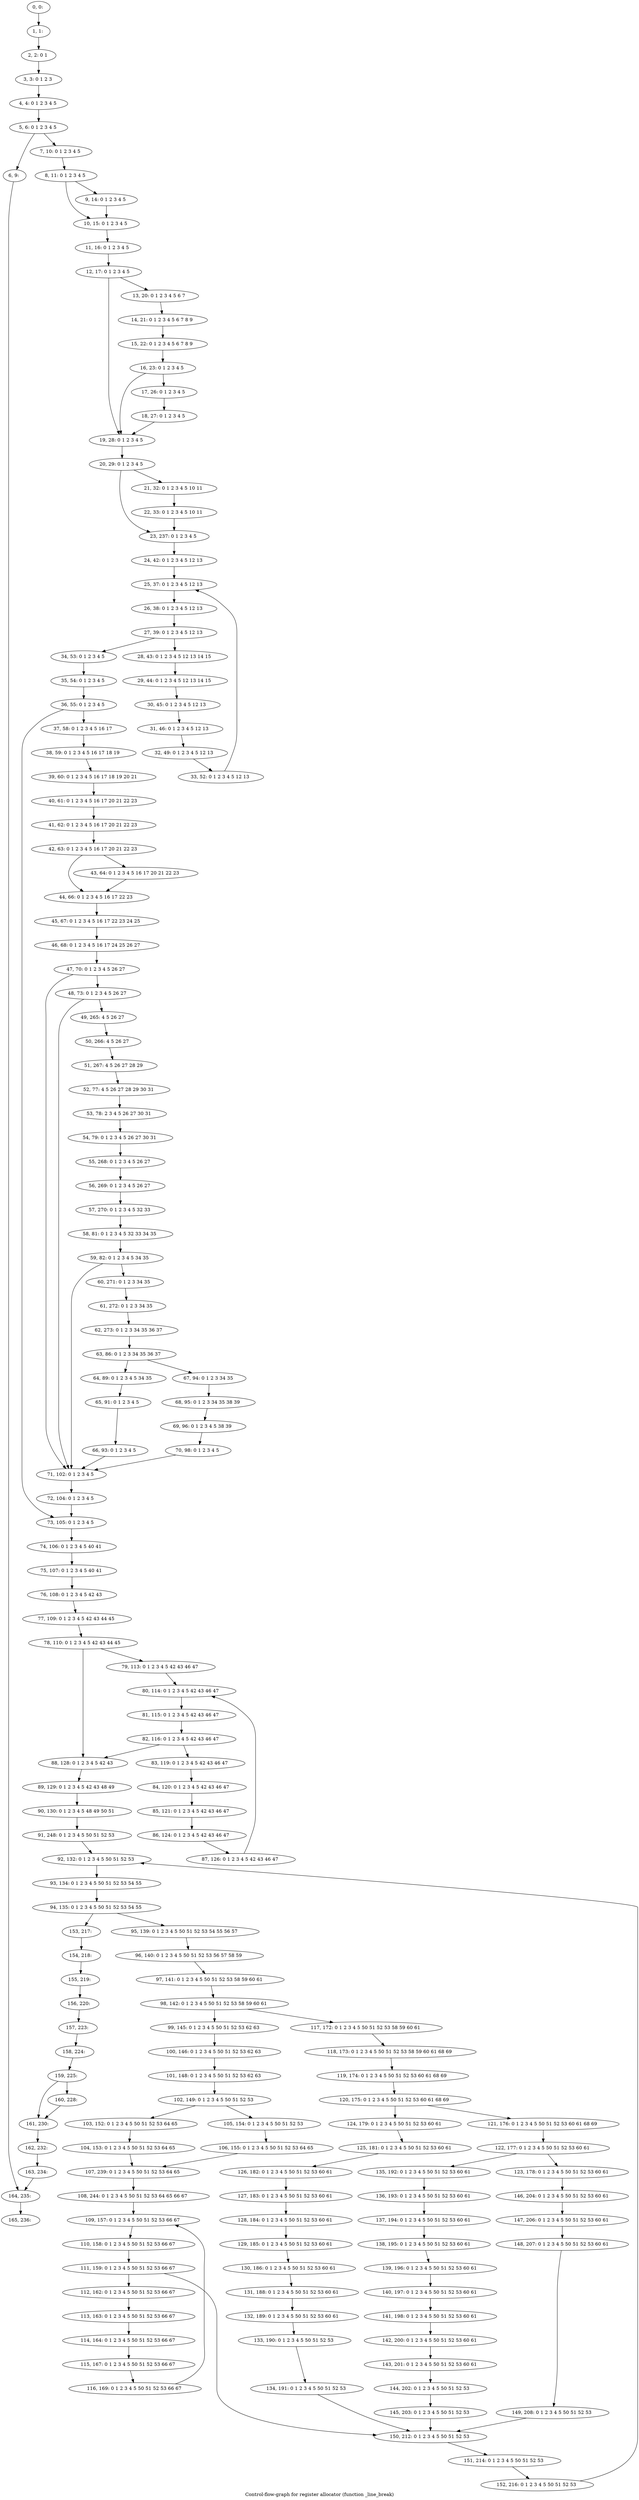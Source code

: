 digraph G {
graph [label="Control-flow-graph for register allocator (function _line_break)"]
0[label="0, 0: "];
1[label="1, 1: "];
2[label="2, 2: 0 1 "];
3[label="3, 3: 0 1 2 3 "];
4[label="4, 4: 0 1 2 3 4 5 "];
5[label="5, 6: 0 1 2 3 4 5 "];
6[label="6, 9: "];
7[label="7, 10: 0 1 2 3 4 5 "];
8[label="8, 11: 0 1 2 3 4 5 "];
9[label="9, 14: 0 1 2 3 4 5 "];
10[label="10, 15: 0 1 2 3 4 5 "];
11[label="11, 16: 0 1 2 3 4 5 "];
12[label="12, 17: 0 1 2 3 4 5 "];
13[label="13, 20: 0 1 2 3 4 5 6 7 "];
14[label="14, 21: 0 1 2 3 4 5 6 7 8 9 "];
15[label="15, 22: 0 1 2 3 4 5 6 7 8 9 "];
16[label="16, 23: 0 1 2 3 4 5 "];
17[label="17, 26: 0 1 2 3 4 5 "];
18[label="18, 27: 0 1 2 3 4 5 "];
19[label="19, 28: 0 1 2 3 4 5 "];
20[label="20, 29: 0 1 2 3 4 5 "];
21[label="21, 32: 0 1 2 3 4 5 10 11 "];
22[label="22, 33: 0 1 2 3 4 5 10 11 "];
23[label="23, 237: 0 1 2 3 4 5 "];
24[label="24, 42: 0 1 2 3 4 5 12 13 "];
25[label="25, 37: 0 1 2 3 4 5 12 13 "];
26[label="26, 38: 0 1 2 3 4 5 12 13 "];
27[label="27, 39: 0 1 2 3 4 5 12 13 "];
28[label="28, 43: 0 1 2 3 4 5 12 13 14 15 "];
29[label="29, 44: 0 1 2 3 4 5 12 13 14 15 "];
30[label="30, 45: 0 1 2 3 4 5 12 13 "];
31[label="31, 46: 0 1 2 3 4 5 12 13 "];
32[label="32, 49: 0 1 2 3 4 5 12 13 "];
33[label="33, 52: 0 1 2 3 4 5 12 13 "];
34[label="34, 53: 0 1 2 3 4 5 "];
35[label="35, 54: 0 1 2 3 4 5 "];
36[label="36, 55: 0 1 2 3 4 5 "];
37[label="37, 58: 0 1 2 3 4 5 16 17 "];
38[label="38, 59: 0 1 2 3 4 5 16 17 18 19 "];
39[label="39, 60: 0 1 2 3 4 5 16 17 18 19 20 21 "];
40[label="40, 61: 0 1 2 3 4 5 16 17 20 21 22 23 "];
41[label="41, 62: 0 1 2 3 4 5 16 17 20 21 22 23 "];
42[label="42, 63: 0 1 2 3 4 5 16 17 20 21 22 23 "];
43[label="43, 64: 0 1 2 3 4 5 16 17 20 21 22 23 "];
44[label="44, 66: 0 1 2 3 4 5 16 17 22 23 "];
45[label="45, 67: 0 1 2 3 4 5 16 17 22 23 24 25 "];
46[label="46, 68: 0 1 2 3 4 5 16 17 24 25 26 27 "];
47[label="47, 70: 0 1 2 3 4 5 26 27 "];
48[label="48, 73: 0 1 2 3 4 5 26 27 "];
49[label="49, 265: 4 5 26 27 "];
50[label="50, 266: 4 5 26 27 "];
51[label="51, 267: 4 5 26 27 28 29 "];
52[label="52, 77: 4 5 26 27 28 29 30 31 "];
53[label="53, 78: 2 3 4 5 26 27 30 31 "];
54[label="54, 79: 0 1 2 3 4 5 26 27 30 31 "];
55[label="55, 268: 0 1 2 3 4 5 26 27 "];
56[label="56, 269: 0 1 2 3 4 5 26 27 "];
57[label="57, 270: 0 1 2 3 4 5 32 33 "];
58[label="58, 81: 0 1 2 3 4 5 32 33 34 35 "];
59[label="59, 82: 0 1 2 3 4 5 34 35 "];
60[label="60, 271: 0 1 2 3 34 35 "];
61[label="61, 272: 0 1 2 3 34 35 "];
62[label="62, 273: 0 1 2 3 34 35 36 37 "];
63[label="63, 86: 0 1 2 3 34 35 36 37 "];
64[label="64, 89: 0 1 2 3 4 5 34 35 "];
65[label="65, 91: 0 1 2 3 4 5 "];
66[label="66, 93: 0 1 2 3 4 5 "];
67[label="67, 94: 0 1 2 3 34 35 "];
68[label="68, 95: 0 1 2 3 34 35 38 39 "];
69[label="69, 96: 0 1 2 3 4 5 38 39 "];
70[label="70, 98: 0 1 2 3 4 5 "];
71[label="71, 102: 0 1 2 3 4 5 "];
72[label="72, 104: 0 1 2 3 4 5 "];
73[label="73, 105: 0 1 2 3 4 5 "];
74[label="74, 106: 0 1 2 3 4 5 40 41 "];
75[label="75, 107: 0 1 2 3 4 5 40 41 "];
76[label="76, 108: 0 1 2 3 4 5 42 43 "];
77[label="77, 109: 0 1 2 3 4 5 42 43 44 45 "];
78[label="78, 110: 0 1 2 3 4 5 42 43 44 45 "];
79[label="79, 113: 0 1 2 3 4 5 42 43 46 47 "];
80[label="80, 114: 0 1 2 3 4 5 42 43 46 47 "];
81[label="81, 115: 0 1 2 3 4 5 42 43 46 47 "];
82[label="82, 116: 0 1 2 3 4 5 42 43 46 47 "];
83[label="83, 119: 0 1 2 3 4 5 42 43 46 47 "];
84[label="84, 120: 0 1 2 3 4 5 42 43 46 47 "];
85[label="85, 121: 0 1 2 3 4 5 42 43 46 47 "];
86[label="86, 124: 0 1 2 3 4 5 42 43 46 47 "];
87[label="87, 126: 0 1 2 3 4 5 42 43 46 47 "];
88[label="88, 128: 0 1 2 3 4 5 42 43 "];
89[label="89, 129: 0 1 2 3 4 5 42 43 48 49 "];
90[label="90, 130: 0 1 2 3 4 5 48 49 50 51 "];
91[label="91, 248: 0 1 2 3 4 5 50 51 52 53 "];
92[label="92, 132: 0 1 2 3 4 5 50 51 52 53 "];
93[label="93, 134: 0 1 2 3 4 5 50 51 52 53 54 55 "];
94[label="94, 135: 0 1 2 3 4 5 50 51 52 53 54 55 "];
95[label="95, 139: 0 1 2 3 4 5 50 51 52 53 54 55 56 57 "];
96[label="96, 140: 0 1 2 3 4 5 50 51 52 53 56 57 58 59 "];
97[label="97, 141: 0 1 2 3 4 5 50 51 52 53 58 59 60 61 "];
98[label="98, 142: 0 1 2 3 4 5 50 51 52 53 58 59 60 61 "];
99[label="99, 145: 0 1 2 3 4 5 50 51 52 53 62 63 "];
100[label="100, 146: 0 1 2 3 4 5 50 51 52 53 62 63 "];
101[label="101, 148: 0 1 2 3 4 5 50 51 52 53 62 63 "];
102[label="102, 149: 0 1 2 3 4 5 50 51 52 53 "];
103[label="103, 152: 0 1 2 3 4 5 50 51 52 53 64 65 "];
104[label="104, 153: 0 1 2 3 4 5 50 51 52 53 64 65 "];
105[label="105, 154: 0 1 2 3 4 5 50 51 52 53 "];
106[label="106, 155: 0 1 2 3 4 5 50 51 52 53 64 65 "];
107[label="107, 239: 0 1 2 3 4 5 50 51 52 53 64 65 "];
108[label="108, 244: 0 1 2 3 4 5 50 51 52 53 64 65 66 67 "];
109[label="109, 157: 0 1 2 3 4 5 50 51 52 53 66 67 "];
110[label="110, 158: 0 1 2 3 4 5 50 51 52 53 66 67 "];
111[label="111, 159: 0 1 2 3 4 5 50 51 52 53 66 67 "];
112[label="112, 162: 0 1 2 3 4 5 50 51 52 53 66 67 "];
113[label="113, 163: 0 1 2 3 4 5 50 51 52 53 66 67 "];
114[label="114, 164: 0 1 2 3 4 5 50 51 52 53 66 67 "];
115[label="115, 167: 0 1 2 3 4 5 50 51 52 53 66 67 "];
116[label="116, 169: 0 1 2 3 4 5 50 51 52 53 66 67 "];
117[label="117, 172: 0 1 2 3 4 5 50 51 52 53 58 59 60 61 "];
118[label="118, 173: 0 1 2 3 4 5 50 51 52 53 58 59 60 61 68 69 "];
119[label="119, 174: 0 1 2 3 4 5 50 51 52 53 60 61 68 69 "];
120[label="120, 175: 0 1 2 3 4 5 50 51 52 53 60 61 68 69 "];
121[label="121, 176: 0 1 2 3 4 5 50 51 52 53 60 61 68 69 "];
122[label="122, 177: 0 1 2 3 4 5 50 51 52 53 60 61 "];
123[label="123, 178: 0 1 2 3 4 5 50 51 52 53 60 61 "];
124[label="124, 179: 0 1 2 3 4 5 50 51 52 53 60 61 "];
125[label="125, 181: 0 1 2 3 4 5 50 51 52 53 60 61 "];
126[label="126, 182: 0 1 2 3 4 5 50 51 52 53 60 61 "];
127[label="127, 183: 0 1 2 3 4 5 50 51 52 53 60 61 "];
128[label="128, 184: 0 1 2 3 4 5 50 51 52 53 60 61 "];
129[label="129, 185: 0 1 2 3 4 5 50 51 52 53 60 61 "];
130[label="130, 186: 0 1 2 3 4 5 50 51 52 53 60 61 "];
131[label="131, 188: 0 1 2 3 4 5 50 51 52 53 60 61 "];
132[label="132, 189: 0 1 2 3 4 5 50 51 52 53 60 61 "];
133[label="133, 190: 0 1 2 3 4 5 50 51 52 53 "];
134[label="134, 191: 0 1 2 3 4 5 50 51 52 53 "];
135[label="135, 192: 0 1 2 3 4 5 50 51 52 53 60 61 "];
136[label="136, 193: 0 1 2 3 4 5 50 51 52 53 60 61 "];
137[label="137, 194: 0 1 2 3 4 5 50 51 52 53 60 61 "];
138[label="138, 195: 0 1 2 3 4 5 50 51 52 53 60 61 "];
139[label="139, 196: 0 1 2 3 4 5 50 51 52 53 60 61 "];
140[label="140, 197: 0 1 2 3 4 5 50 51 52 53 60 61 "];
141[label="141, 198: 0 1 2 3 4 5 50 51 52 53 60 61 "];
142[label="142, 200: 0 1 2 3 4 5 50 51 52 53 60 61 "];
143[label="143, 201: 0 1 2 3 4 5 50 51 52 53 60 61 "];
144[label="144, 202: 0 1 2 3 4 5 50 51 52 53 "];
145[label="145, 203: 0 1 2 3 4 5 50 51 52 53 "];
146[label="146, 204: 0 1 2 3 4 5 50 51 52 53 60 61 "];
147[label="147, 206: 0 1 2 3 4 5 50 51 52 53 60 61 "];
148[label="148, 207: 0 1 2 3 4 5 50 51 52 53 60 61 "];
149[label="149, 208: 0 1 2 3 4 5 50 51 52 53 "];
150[label="150, 212: 0 1 2 3 4 5 50 51 52 53 "];
151[label="151, 214: 0 1 2 3 4 5 50 51 52 53 "];
152[label="152, 216: 0 1 2 3 4 5 50 51 52 53 "];
153[label="153, 217: "];
154[label="154, 218: "];
155[label="155, 219: "];
156[label="156, 220: "];
157[label="157, 223: "];
158[label="158, 224: "];
159[label="159, 225: "];
160[label="160, 228: "];
161[label="161, 230: "];
162[label="162, 232: "];
163[label="163, 234: "];
164[label="164, 235: "];
165[label="165, 236: "];
0->1 ;
1->2 ;
2->3 ;
3->4 ;
4->5 ;
5->6 ;
5->7 ;
6->164 ;
7->8 ;
8->9 ;
8->10 ;
9->10 ;
10->11 ;
11->12 ;
12->13 ;
12->19 ;
13->14 ;
14->15 ;
15->16 ;
16->17 ;
16->19 ;
17->18 ;
18->19 ;
19->20 ;
20->21 ;
20->23 ;
21->22 ;
22->23 ;
23->24 ;
24->25 ;
25->26 ;
26->27 ;
27->28 ;
27->34 ;
28->29 ;
29->30 ;
30->31 ;
31->32 ;
32->33 ;
33->25 ;
34->35 ;
35->36 ;
36->37 ;
36->73 ;
37->38 ;
38->39 ;
39->40 ;
40->41 ;
41->42 ;
42->43 ;
42->44 ;
43->44 ;
44->45 ;
45->46 ;
46->47 ;
47->48 ;
47->71 ;
48->49 ;
48->71 ;
49->50 ;
50->51 ;
51->52 ;
52->53 ;
53->54 ;
54->55 ;
55->56 ;
56->57 ;
57->58 ;
58->59 ;
59->60 ;
59->71 ;
60->61 ;
61->62 ;
62->63 ;
63->64 ;
63->67 ;
64->65 ;
65->66 ;
66->71 ;
67->68 ;
68->69 ;
69->70 ;
70->71 ;
71->72 ;
72->73 ;
73->74 ;
74->75 ;
75->76 ;
76->77 ;
77->78 ;
78->79 ;
78->88 ;
79->80 ;
80->81 ;
81->82 ;
82->83 ;
82->88 ;
83->84 ;
84->85 ;
85->86 ;
86->87 ;
87->80 ;
88->89 ;
89->90 ;
90->91 ;
91->92 ;
92->93 ;
93->94 ;
94->95 ;
94->153 ;
95->96 ;
96->97 ;
97->98 ;
98->99 ;
98->117 ;
99->100 ;
100->101 ;
101->102 ;
102->103 ;
102->105 ;
103->104 ;
104->107 ;
105->106 ;
106->107 ;
107->108 ;
108->109 ;
109->110 ;
110->111 ;
111->112 ;
111->150 ;
112->113 ;
113->114 ;
114->115 ;
115->116 ;
116->109 ;
117->118 ;
118->119 ;
119->120 ;
120->121 ;
120->124 ;
121->122 ;
122->123 ;
122->135 ;
123->146 ;
124->125 ;
125->126 ;
126->127 ;
127->128 ;
128->129 ;
129->130 ;
130->131 ;
131->132 ;
132->133 ;
133->134 ;
134->150 ;
135->136 ;
136->137 ;
137->138 ;
138->139 ;
139->140 ;
140->141 ;
141->142 ;
142->143 ;
143->144 ;
144->145 ;
145->150 ;
146->147 ;
147->148 ;
148->149 ;
149->150 ;
150->151 ;
151->152 ;
152->92 ;
153->154 ;
154->155 ;
155->156 ;
156->157 ;
157->158 ;
158->159 ;
159->160 ;
159->161 ;
160->161 ;
161->162 ;
162->163 ;
163->164 ;
164->165 ;
}
